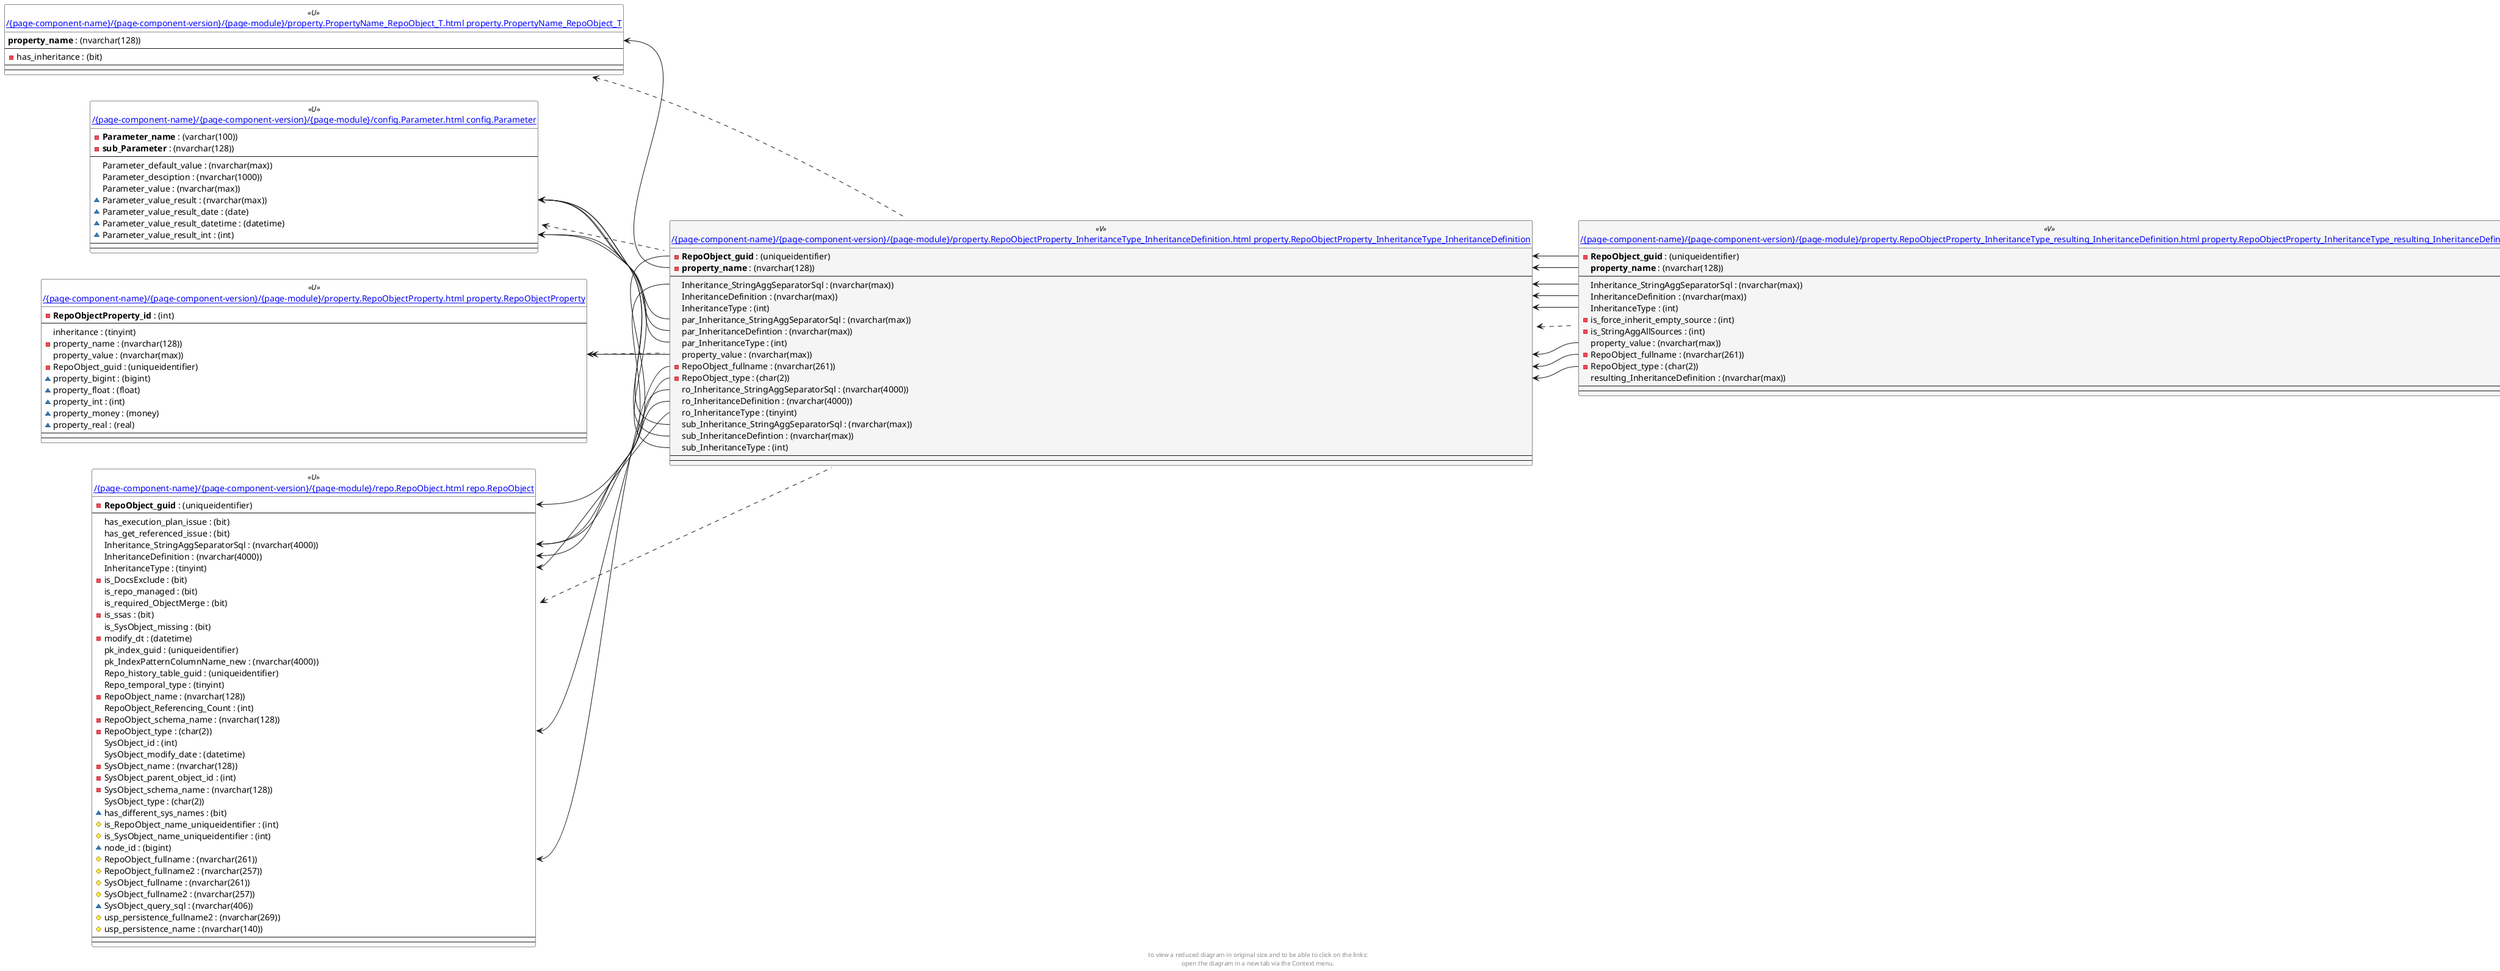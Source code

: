 @startuml
left to right direction
'top to bottom direction
hide circle
'avoide "." issues:
set namespaceSeparator none


skinparam class {
  BackgroundColor White
  BackgroundColor<<FN>> Yellow
  BackgroundColor<<FS>> Yellow
  BackgroundColor<<FT>> LightGray
  BackgroundColor<<IF>> Yellow
  BackgroundColor<<IS>> Yellow
  BackgroundColor<<P>> Aqua
  BackgroundColor<<PC>> Aqua
  BackgroundColor<<SN>> Yellow
  BackgroundColor<<SO>> SlateBlue
  BackgroundColor<<TF>> LightGray
  BackgroundColor<<TR>> Tomato
  BackgroundColor<<U>> White
  BackgroundColor<<V>> WhiteSmoke
  BackgroundColor<<X>> Aqua
}


entity "[[{site-url}/{page-component-name}/{page-component-version}/{page-module}/config.Parameter.html config.Parameter]]" as config.Parameter << U >> {
  - **Parameter_name** : (varchar(100))
  - **sub_Parameter** : (nvarchar(128))
  --
  Parameter_default_value : (nvarchar(max))
  Parameter_desciption : (nvarchar(1000))
  Parameter_value : (nvarchar(max))
  ~ Parameter_value_result : (nvarchar(max))
  ~ Parameter_value_result_date : (date)
  ~ Parameter_value_result_datetime : (datetime)
  ~ Parameter_value_result_int : (int)
  --
  --
}

entity "[[{site-url}/{page-component-name}/{page-component-version}/{page-module}/property.PropertyName_RepoObject_T.html property.PropertyName_RepoObject_T]]" as property.PropertyName_RepoObject_T << U >> {
  **property_name** : (nvarchar(128))
  --
  - has_inheritance : (bit)
  --
  --
}

entity "[[{site-url}/{page-component-name}/{page-component-version}/{page-module}/property.RepoObjectProperty.html property.RepoObjectProperty]]" as property.RepoObjectProperty << U >> {
  - **RepoObjectProperty_id** : (int)
  --
  inheritance : (tinyint)
  - property_name : (nvarchar(128))
  property_value : (nvarchar(max))
  - RepoObject_guid : (uniqueidentifier)
  ~ property_bigint : (bigint)
  ~ property_float : (float)
  ~ property_int : (int)
  ~ property_money : (money)
  ~ property_real : (real)
  --
  --
}

entity "[[{site-url}/{page-component-name}/{page-component-version}/{page-module}/property.RepoObjectProperty_InheritanceType_InheritanceDefinition.html property.RepoObjectProperty_InheritanceType_InheritanceDefinition]]" as property.RepoObjectProperty_InheritanceType_InheritanceDefinition << V >> {
  - **RepoObject_guid** : (uniqueidentifier)
  - **property_name** : (nvarchar(128))
  --
  Inheritance_StringAggSeparatorSql : (nvarchar(max))
  InheritanceDefinition : (nvarchar(max))
  InheritanceType : (int)
  par_Inheritance_StringAggSeparatorSql : (nvarchar(max))
  par_InheritanceDefintion : (nvarchar(max))
  par_InheritanceType : (int)
  property_value : (nvarchar(max))
  - RepoObject_fullname : (nvarchar(261))
  - RepoObject_type : (char(2))
  ro_Inheritance_StringAggSeparatorSql : (nvarchar(4000))
  ro_InheritanceDefinition : (nvarchar(4000))
  ro_InheritanceType : (tinyint)
  sub_Inheritance_StringAggSeparatorSql : (nvarchar(max))
  sub_InheritanceDefintion : (nvarchar(max))
  sub_InheritanceType : (int)
  --
  --
}

entity "[[{site-url}/{page-component-name}/{page-component-version}/{page-module}/property.RepoObjectProperty_InheritanceType_resulting_InheritanceDefinition.html property.RepoObjectProperty_InheritanceType_resulting_InheritanceDefinition]]" as property.RepoObjectProperty_InheritanceType_resulting_InheritanceDefinition << V >> {
  - **RepoObject_guid** : (uniqueidentifier)
  **property_name** : (nvarchar(128))
  --
  Inheritance_StringAggSeparatorSql : (nvarchar(max))
  InheritanceDefinition : (nvarchar(max))
  InheritanceType : (int)
  - is_force_inherit_empty_source : (int)
  - is_StringAggAllSources : (int)
  property_value : (nvarchar(max))
  - RepoObject_fullname : (nvarchar(261))
  - RepoObject_type : (char(2))
  resulting_InheritanceDefinition : (nvarchar(max))
  --
  --
}

entity "[[{site-url}/{page-component-name}/{page-component-version}/{page-module}/repo.RepoObject.html repo.RepoObject]]" as repo.RepoObject << U >> {
  - **RepoObject_guid** : (uniqueidentifier)
  --
  has_execution_plan_issue : (bit)
  has_get_referenced_issue : (bit)
  Inheritance_StringAggSeparatorSql : (nvarchar(4000))
  InheritanceDefinition : (nvarchar(4000))
  InheritanceType : (tinyint)
  - is_DocsExclude : (bit)
  is_repo_managed : (bit)
  is_required_ObjectMerge : (bit)
  - is_ssas : (bit)
  is_SysObject_missing : (bit)
  - modify_dt : (datetime)
  pk_index_guid : (uniqueidentifier)
  pk_IndexPatternColumnName_new : (nvarchar(4000))
  Repo_history_table_guid : (uniqueidentifier)
  Repo_temporal_type : (tinyint)
  - RepoObject_name : (nvarchar(128))
  RepoObject_Referencing_Count : (int)
  - RepoObject_schema_name : (nvarchar(128))
  - RepoObject_type : (char(2))
  SysObject_id : (int)
  SysObject_modify_date : (datetime)
  - SysObject_name : (nvarchar(128))
  - SysObject_parent_object_id : (int)
  - SysObject_schema_name : (nvarchar(128))
  SysObject_type : (char(2))
  ~ has_different_sys_names : (bit)
  # is_RepoObject_name_uniqueidentifier : (int)
  # is_SysObject_name_uniqueidentifier : (int)
  ~ node_id : (bigint)
  # RepoObject_fullname : (nvarchar(261))
  # RepoObject_fullname2 : (nvarchar(257))
  # SysObject_fullname : (nvarchar(261))
  # SysObject_fullname2 : (nvarchar(257))
  ~ SysObject_query_sql : (nvarchar(406))
  # usp_persistence_fullname2 : (nvarchar(269))
  # usp_persistence_name : (nvarchar(140))
  --
  --
}

config.Parameter <.. property.RepoObjectProperty_InheritanceType_InheritanceDefinition
property.PropertyName_RepoObject_T <.. property.RepoObjectProperty_InheritanceType_InheritanceDefinition
property.RepoObjectProperty <.. property.RepoObjectProperty_InheritanceType_InheritanceDefinition
property.RepoObjectProperty_InheritanceType_InheritanceDefinition <.. property.RepoObjectProperty_InheritanceType_resulting_InheritanceDefinition
repo.RepoObject <.. property.RepoObjectProperty_InheritanceType_InheritanceDefinition
config.Parameter::Parameter_value_result <-- property.RepoObjectProperty_InheritanceType_InheritanceDefinition::sub_InheritanceDefintion
config.Parameter::Parameter_value_result <-- property.RepoObjectProperty_InheritanceType_InheritanceDefinition::par_InheritanceDefintion
config.Parameter::Parameter_value_result <-- property.RepoObjectProperty_InheritanceType_InheritanceDefinition::sub_Inheritance_StringAggSeparatorSql
config.Parameter::Parameter_value_result <-- property.RepoObjectProperty_InheritanceType_InheritanceDefinition::par_Inheritance_StringAggSeparatorSql
config.Parameter::Parameter_value_result_int <-- property.RepoObjectProperty_InheritanceType_InheritanceDefinition::sub_InheritanceType
config.Parameter::Parameter_value_result_int <-- property.RepoObjectProperty_InheritanceType_InheritanceDefinition::par_InheritanceType
property.PropertyName_RepoObject_T::property_name <-- property.RepoObjectProperty_InheritanceType_InheritanceDefinition::property_name
property.RepoObjectProperty::property_value <-- property.RepoObjectProperty_InheritanceType_InheritanceDefinition::property_value
property.RepoObjectProperty_InheritanceType_InheritanceDefinition::Inheritance_StringAggSeparatorSql <-- property.RepoObjectProperty_InheritanceType_resulting_InheritanceDefinition::Inheritance_StringAggSeparatorSql
property.RepoObjectProperty_InheritanceType_InheritanceDefinition::InheritanceDefinition <-- property.RepoObjectProperty_InheritanceType_resulting_InheritanceDefinition::InheritanceDefinition
property.RepoObjectProperty_InheritanceType_InheritanceDefinition::InheritanceType <-- property.RepoObjectProperty_InheritanceType_resulting_InheritanceDefinition::InheritanceType
property.RepoObjectProperty_InheritanceType_InheritanceDefinition::property_name <-- property.RepoObjectProperty_InheritanceType_resulting_InheritanceDefinition::property_name
property.RepoObjectProperty_InheritanceType_InheritanceDefinition::property_value <-- property.RepoObjectProperty_InheritanceType_resulting_InheritanceDefinition::property_value
property.RepoObjectProperty_InheritanceType_InheritanceDefinition::RepoObject_fullname <-- property.RepoObjectProperty_InheritanceType_resulting_InheritanceDefinition::RepoObject_fullname
property.RepoObjectProperty_InheritanceType_InheritanceDefinition::RepoObject_guid <-- property.RepoObjectProperty_InheritanceType_resulting_InheritanceDefinition::RepoObject_guid
property.RepoObjectProperty_InheritanceType_InheritanceDefinition::RepoObject_type <-- property.RepoObjectProperty_InheritanceType_resulting_InheritanceDefinition::RepoObject_type
repo.RepoObject::Inheritance_StringAggSeparatorSql <-- property.RepoObjectProperty_InheritanceType_InheritanceDefinition::Inheritance_StringAggSeparatorSql
repo.RepoObject::Inheritance_StringAggSeparatorSql <-- property.RepoObjectProperty_InheritanceType_InheritanceDefinition::ro_Inheritance_StringAggSeparatorSql
repo.RepoObject::InheritanceDefinition <-- property.RepoObjectProperty_InheritanceType_InheritanceDefinition::ro_InheritanceDefinition
repo.RepoObject::InheritanceType <-- property.RepoObjectProperty_InheritanceType_InheritanceDefinition::ro_InheritanceType
repo.RepoObject::RepoObject_fullname <-- property.RepoObjectProperty_InheritanceType_InheritanceDefinition::RepoObject_fullname
repo.RepoObject::RepoObject_guid <-- property.RepoObjectProperty_InheritanceType_InheritanceDefinition::RepoObject_guid
repo.RepoObject::RepoObject_type <-- property.RepoObjectProperty_InheritanceType_InheritanceDefinition::RepoObject_type
footer
to view a reduced diagram in original size and to be able to click on the links:
open the diagram in a new tab via the Context menu.
end footer

@enduml

